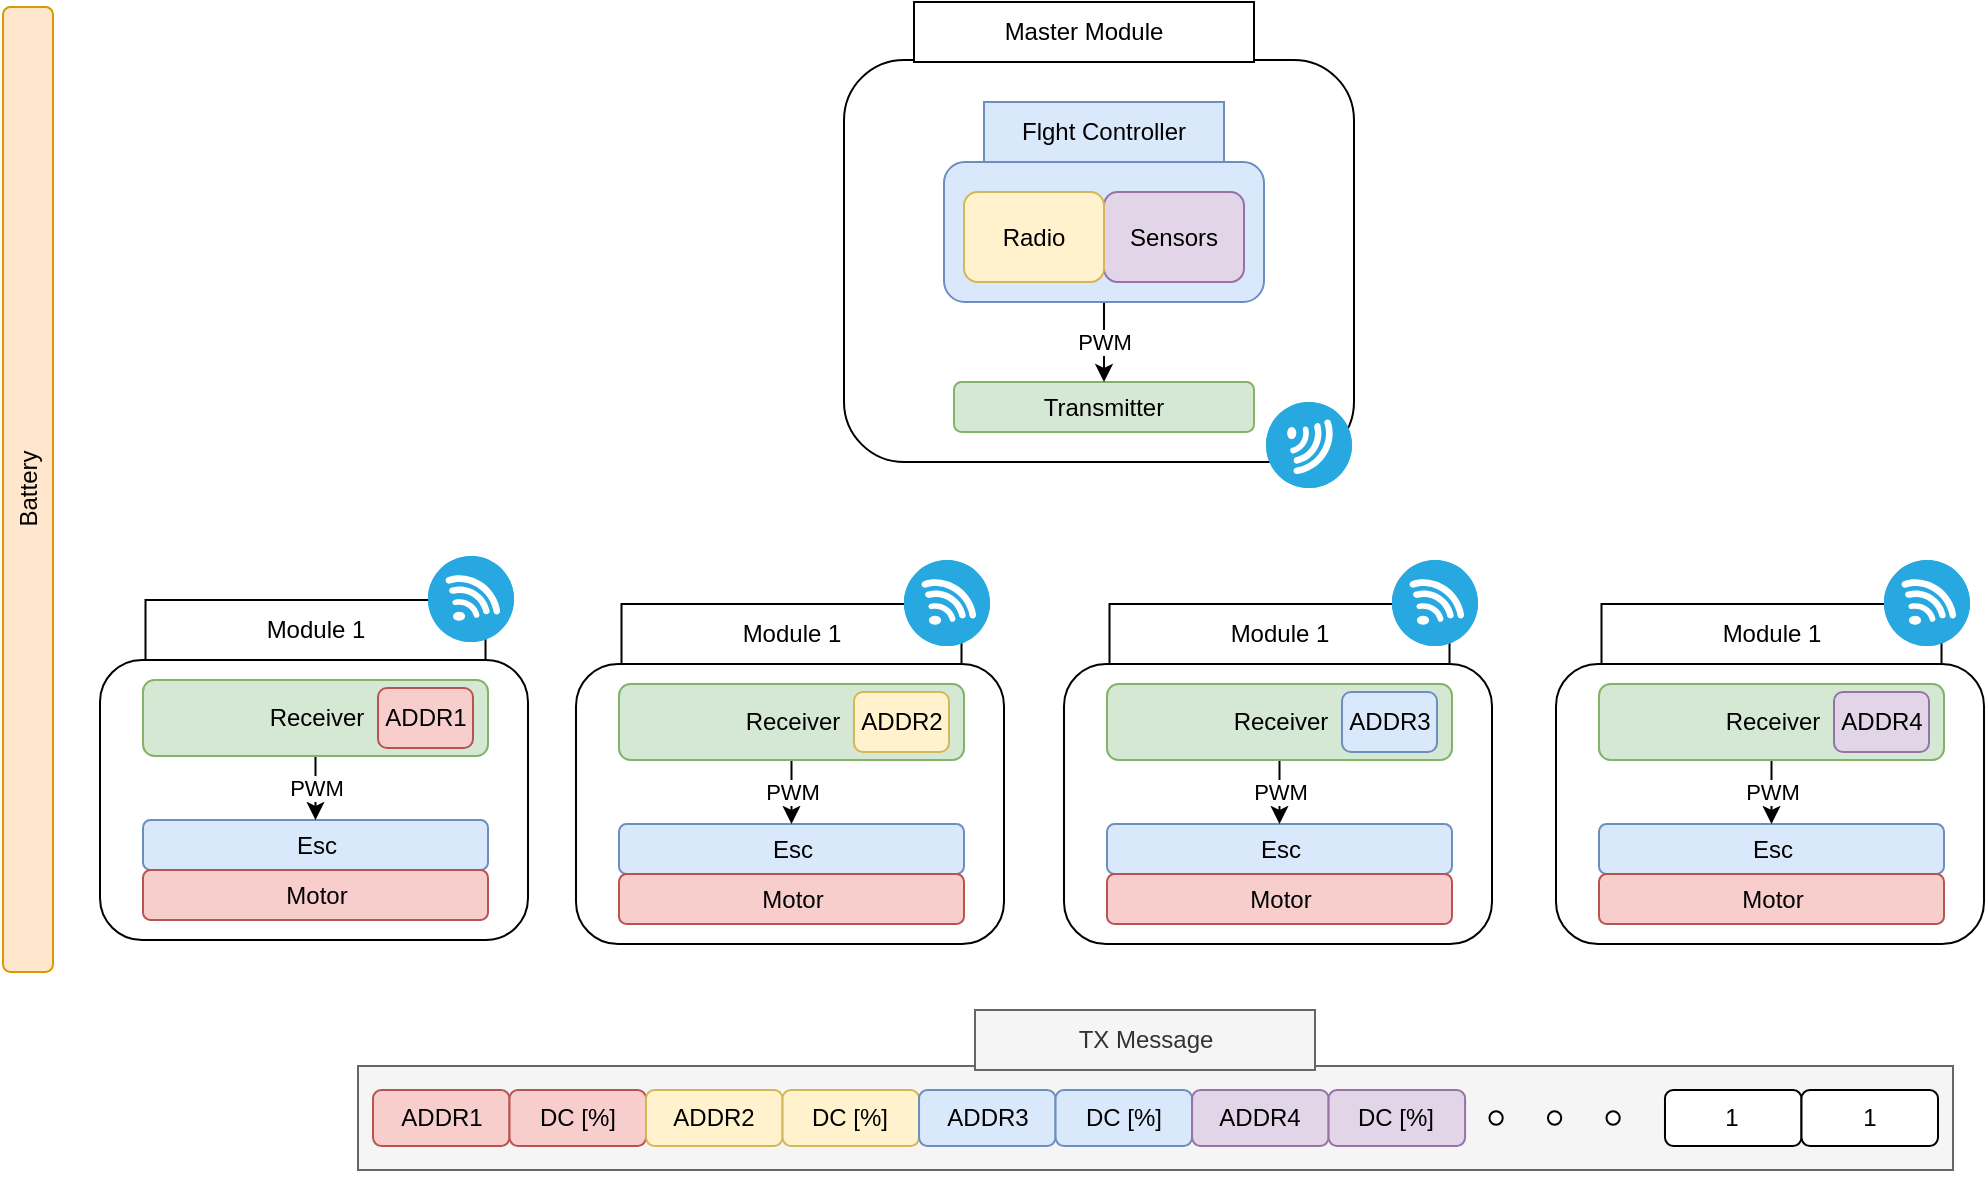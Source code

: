 <mxfile version="20.8.23" type="github"><diagram name="Pagina-1" id="vlm6lB6ihGMq4pOWuhoI"><mxGraphModel dx="1221" dy="668" grid="0" gridSize="10" guides="1" tooltips="1" connect="1" arrows="1" fold="1" page="1" pageScale="1" pageWidth="1169" pageHeight="827" math="0" shadow="0"><root><mxCell id="0"/><mxCell id="1" parent="0"/><mxCell id="P0oKsgv2b1vY-4PQph8e-1" value="" style="rounded=1;whiteSpace=wrap;html=1;" parent="1" vertex="1"><mxGeometry x="468" y="133" width="255" height="201" as="geometry"/></mxCell><mxCell id="P0oKsgv2b1vY-4PQph8e-2" value="Master Module" style="rounded=0;whiteSpace=wrap;html=1;" parent="1" vertex="1"><mxGeometry x="503" y="104" width="170" height="30" as="geometry"/></mxCell><mxCell id="P0oKsgv2b1vY-4PQph8e-3" value="" style="fillColor=#28A8E0;verticalLabelPosition=bottom;sketch=0;html=1;strokeColor=#ffffff;verticalAlign=top;align=center;points=[[0.145,0.145,0],[0.5,0,0],[0.855,0.145,0],[1,0.5,0],[0.855,0.855,0],[0.5,1,0],[0.145,0.855,0],[0,0.5,0]];pointerEvents=1;shape=mxgraph.cisco_safe.compositeIcon;bgIcon=ellipse;resIcon=mxgraph.cisco_safe.capability.wireless_connection;rotation=90;" parent="1" vertex="1"><mxGeometry x="679" y="304" width="43" height="43" as="geometry"/></mxCell><mxCell id="P0oKsgv2b1vY-4PQph8e-4" value="Transmitter" style="rounded=1;whiteSpace=wrap;html=1;fillColor=#d5e8d4;strokeColor=#82b366;" parent="1" vertex="1"><mxGeometry x="523" y="294" width="150" height="25" as="geometry"/></mxCell><mxCell id="P0oKsgv2b1vY-4PQph8e-5" value="PWM" style="edgeStyle=orthogonalEdgeStyle;rounded=0;orthogonalLoop=1;jettySize=auto;html=1;exitX=0.5;exitY=1;exitDx=0;exitDy=0;entryX=0.5;entryY=0;entryDx=0;entryDy=0;" parent="1" source="P0oKsgv2b1vY-4PQph8e-7" target="P0oKsgv2b1vY-4PQph8e-4" edge="1"><mxGeometry relative="1" as="geometry"/></mxCell><mxCell id="P0oKsgv2b1vY-4PQph8e-6" value="" style="group" parent="1" vertex="1" connectable="0"><mxGeometry x="518" y="154" width="160" height="100" as="geometry"/></mxCell><mxCell id="P0oKsgv2b1vY-4PQph8e-7" value="" style="rounded=1;whiteSpace=wrap;html=1;fillColor=#dae8fc;strokeColor=#6c8ebf;" parent="P0oKsgv2b1vY-4PQph8e-6" vertex="1"><mxGeometry y="30" width="160" height="70" as="geometry"/></mxCell><mxCell id="P0oKsgv2b1vY-4PQph8e-8" value="Sensors" style="rounded=1;whiteSpace=wrap;html=1;fillColor=#e1d5e7;strokeColor=#9673a6;" parent="P0oKsgv2b1vY-4PQph8e-6" vertex="1"><mxGeometry x="80" y="45" width="70" height="45" as="geometry"/></mxCell><mxCell id="P0oKsgv2b1vY-4PQph8e-9" value="Radio" style="rounded=1;whiteSpace=wrap;html=1;fillColor=#fff2cc;strokeColor=#d6b656;" parent="P0oKsgv2b1vY-4PQph8e-6" vertex="1"><mxGeometry x="10" y="45" width="70" height="45" as="geometry"/></mxCell><mxCell id="P0oKsgv2b1vY-4PQph8e-10" value="Flght Controller" style="rounded=0;whiteSpace=wrap;html=1;fillColor=#dae8fc;strokeColor=#6c8ebf;" parent="P0oKsgv2b1vY-4PQph8e-6" vertex="1"><mxGeometry x="20" width="120" height="30" as="geometry"/></mxCell><mxCell id="P0oKsgv2b1vY-4PQph8e-11" value="Battery" style="rounded=1;whiteSpace=wrap;html=1;fillColor=#ffe6cc;strokeColor=#d79b00;rotation=-90;" parent="1" vertex="1"><mxGeometry x="-181.25" y="335.25" width="482.5" height="25" as="geometry"/></mxCell><mxCell id="P0oKsgv2b1vY-4PQph8e-12" value="" style="group" parent="1" vertex="1" connectable="0"><mxGeometry x="232.5" y="648" width="800" height="50" as="geometry"/></mxCell><mxCell id="P0oKsgv2b1vY-4PQph8e-13" value="" style="rounded=0;whiteSpace=wrap;html=1;fillColor=#f5f5f5;fontColor=#333333;strokeColor=#666666;" parent="P0oKsgv2b1vY-4PQph8e-12" vertex="1"><mxGeometry x="-7.5" y="-12" width="797.5" height="52" as="geometry"/></mxCell><mxCell id="P0oKsgv2b1vY-4PQph8e-14" value="ADDR1" style="rounded=1;whiteSpace=wrap;html=1;fillColor=#f8cecc;strokeColor=#b85450;" parent="P0oKsgv2b1vY-4PQph8e-12" vertex="1"><mxGeometry width="68.255" height="28" as="geometry"/></mxCell><mxCell id="P0oKsgv2b1vY-4PQph8e-15" value="DC [%]" style="rounded=1;whiteSpace=wrap;html=1;fillColor=#f8cecc;strokeColor=#b85450;" parent="P0oKsgv2b1vY-4PQph8e-12" vertex="1"><mxGeometry x="68.255" width="68.255" height="28" as="geometry"/></mxCell><mxCell id="P0oKsgv2b1vY-4PQph8e-16" value="ADDR2" style="rounded=1;whiteSpace=wrap;html=1;fillColor=#fff2cc;strokeColor=#d6b656;" parent="P0oKsgv2b1vY-4PQph8e-12" vertex="1"><mxGeometry x="136.511" width="68.255" height="28" as="geometry"/></mxCell><mxCell id="P0oKsgv2b1vY-4PQph8e-17" value="DC [%]" style="rounded=1;whiteSpace=wrap;html=1;fillColor=#fff2cc;strokeColor=#d6b656;" parent="P0oKsgv2b1vY-4PQph8e-12" vertex="1"><mxGeometry x="204.766" width="68.255" height="28" as="geometry"/></mxCell><mxCell id="P0oKsgv2b1vY-4PQph8e-18" value="ADDR3" style="rounded=1;whiteSpace=wrap;html=1;fillColor=#dae8fc;strokeColor=#6c8ebf;" parent="P0oKsgv2b1vY-4PQph8e-12" vertex="1"><mxGeometry x="273.022" width="68.255" height="28" as="geometry"/></mxCell><mxCell id="P0oKsgv2b1vY-4PQph8e-19" value="DC [%]" style="rounded=1;whiteSpace=wrap;html=1;fillColor=#dae8fc;strokeColor=#6c8ebf;" parent="P0oKsgv2b1vY-4PQph8e-12" vertex="1"><mxGeometry x="341.277" width="68.255" height="28" as="geometry"/></mxCell><mxCell id="P0oKsgv2b1vY-4PQph8e-20" value="ADDR4" style="rounded=1;whiteSpace=wrap;html=1;fillColor=#e1d5e7;strokeColor=#9673a6;" parent="P0oKsgv2b1vY-4PQph8e-12" vertex="1"><mxGeometry x="409.533" width="68.255" height="28" as="geometry"/></mxCell><mxCell id="P0oKsgv2b1vY-4PQph8e-21" value="DC [%]" style="rounded=1;whiteSpace=wrap;html=1;fillColor=#e1d5e7;strokeColor=#9673a6;" parent="P0oKsgv2b1vY-4PQph8e-12" vertex="1"><mxGeometry x="477.788" width="68.255" height="28" as="geometry"/></mxCell><mxCell id="P0oKsgv2b1vY-4PQph8e-22" value="1" style="rounded=1;whiteSpace=wrap;html=1;" parent="P0oKsgv2b1vY-4PQph8e-12" vertex="1"><mxGeometry x="645.989" width="68.255" height="28" as="geometry"/></mxCell><mxCell id="P0oKsgv2b1vY-4PQph8e-23" value="1" style="rounded=1;whiteSpace=wrap;html=1;" parent="P0oKsgv2b1vY-4PQph8e-12" vertex="1"><mxGeometry x="714.245" width="68.255" height="28" as="geometry"/></mxCell><mxCell id="P0oKsgv2b1vY-4PQph8e-24" value="" style="ellipse;whiteSpace=wrap;html=1;aspect=fixed;" parent="P0oKsgv2b1vY-4PQph8e-12" vertex="1"><mxGeometry x="558.232" y="10.684" width="6.632" height="6.632" as="geometry"/></mxCell><mxCell id="P0oKsgv2b1vY-4PQph8e-25" value="" style="ellipse;whiteSpace=wrap;html=1;aspect=fixed;" parent="P0oKsgv2b1vY-4PQph8e-12" vertex="1"><mxGeometry x="587.484" y="10.684" width="6.632" height="6.632" as="geometry"/></mxCell><mxCell id="P0oKsgv2b1vY-4PQph8e-26" value="" style="ellipse;whiteSpace=wrap;html=1;aspect=fixed;" parent="P0oKsgv2b1vY-4PQph8e-12" vertex="1"><mxGeometry x="616.737" y="10.684" width="6.632" height="6.632" as="geometry"/></mxCell><mxCell id="P0oKsgv2b1vY-4PQph8e-27" value="TX Message" style="rounded=0;whiteSpace=wrap;html=1;fillColor=#f5f5f5;fontColor=#333333;strokeColor=#666666;" parent="1" vertex="1"><mxGeometry x="533.5" y="608" width="170" height="30" as="geometry"/></mxCell><mxCell id="P0oKsgv2b1vY-4PQph8e-29" value="" style="rounded=1;whiteSpace=wrap;html=1;" parent="1" vertex="1"><mxGeometry x="96" y="433" width="214" height="140" as="geometry"/></mxCell><mxCell id="P0oKsgv2b1vY-4PQph8e-30" value="Module 1" style="rounded=0;whiteSpace=wrap;html=1;" parent="1" vertex="1"><mxGeometry x="118.75" y="403" width="170" height="30" as="geometry"/></mxCell><mxCell id="P0oKsgv2b1vY-4PQph8e-32" value="Esc" style="rounded=1;whiteSpace=wrap;html=1;fillColor=#dae8fc;strokeColor=#6c8ebf;" parent="1" vertex="1"><mxGeometry x="117.5" y="513" width="172.5" height="25" as="geometry"/></mxCell><mxCell id="P0oKsgv2b1vY-4PQph8e-33" value="Motor" style="rounded=1;whiteSpace=wrap;html=1;fillColor=#f8cecc;strokeColor=#b85450;" parent="1" vertex="1"><mxGeometry x="117.5" y="538" width="172.5" height="25" as="geometry"/></mxCell><mxCell id="P0oKsgv2b1vY-4PQph8e-34" value="PWM" style="edgeStyle=orthogonalEdgeStyle;rounded=0;orthogonalLoop=1;jettySize=auto;html=1;exitX=0.5;exitY=1;exitDx=0;exitDy=0;entryX=0.5;entryY=0;entryDx=0;entryDy=0;" parent="1" source="P0oKsgv2b1vY-4PQph8e-35" target="P0oKsgv2b1vY-4PQph8e-32" edge="1"><mxGeometry relative="1" as="geometry"/></mxCell><mxCell id="P0oKsgv2b1vY-4PQph8e-35" value="Receiver" style="rounded=1;whiteSpace=wrap;html=1;fillColor=#d5e8d4;strokeColor=#82b366;align=center;" parent="1" vertex="1"><mxGeometry x="117.5" y="443" width="172.5" height="38" as="geometry"/></mxCell><mxCell id="P0oKsgv2b1vY-4PQph8e-36" value="" style="fillColor=#28A8E0;verticalLabelPosition=bottom;sketch=0;html=1;strokeColor=#ffffff;verticalAlign=top;align=center;points=[[0.145,0.145,0],[0.5,0,0],[0.855,0.145,0],[1,0.5,0],[0.855,0.855,0],[0.5,1,0],[0.145,0.855,0],[0,0.5,0]];pointerEvents=1;shape=mxgraph.cisco_safe.compositeIcon;bgIcon=ellipse;resIcon=mxgraph.cisco_safe.capability.wireless_connection;" parent="1" vertex="1"><mxGeometry x="260" y="381" width="43" height="43" as="geometry"/></mxCell><mxCell id="P0oKsgv2b1vY-4PQph8e-37" value="ADDR1" style="rounded=1;whiteSpace=wrap;html=1;fillColor=#f8cecc;strokeColor=#b85450;" parent="1" vertex="1"><mxGeometry x="235" y="447" width="47.5" height="30" as="geometry"/></mxCell><mxCell id="4sx63ZYHNkQ9I55h2DVH-4" value="" style="rounded=1;whiteSpace=wrap;html=1;" vertex="1" parent="1"><mxGeometry x="334" y="435" width="214" height="140" as="geometry"/></mxCell><mxCell id="4sx63ZYHNkQ9I55h2DVH-5" value="Module 1" style="rounded=0;whiteSpace=wrap;html=1;" vertex="1" parent="1"><mxGeometry x="356.75" y="405" width="170" height="30" as="geometry"/></mxCell><mxCell id="4sx63ZYHNkQ9I55h2DVH-6" value="Esc" style="rounded=1;whiteSpace=wrap;html=1;fillColor=#dae8fc;strokeColor=#6c8ebf;" vertex="1" parent="1"><mxGeometry x="355.5" y="515" width="172.5" height="25" as="geometry"/></mxCell><mxCell id="4sx63ZYHNkQ9I55h2DVH-7" value="Motor" style="rounded=1;whiteSpace=wrap;html=1;fillColor=#f8cecc;strokeColor=#b85450;" vertex="1" parent="1"><mxGeometry x="355.5" y="540" width="172.5" height="25" as="geometry"/></mxCell><mxCell id="4sx63ZYHNkQ9I55h2DVH-8" value="PWM" style="edgeStyle=orthogonalEdgeStyle;rounded=0;orthogonalLoop=1;jettySize=auto;html=1;exitX=0.5;exitY=1;exitDx=0;exitDy=0;entryX=0.5;entryY=0;entryDx=0;entryDy=0;" edge="1" parent="1" source="4sx63ZYHNkQ9I55h2DVH-9" target="4sx63ZYHNkQ9I55h2DVH-6"><mxGeometry relative="1" as="geometry"/></mxCell><mxCell id="4sx63ZYHNkQ9I55h2DVH-9" value="Receiver" style="rounded=1;whiteSpace=wrap;html=1;fillColor=#d5e8d4;strokeColor=#82b366;align=center;" vertex="1" parent="1"><mxGeometry x="355.5" y="445" width="172.5" height="38" as="geometry"/></mxCell><mxCell id="4sx63ZYHNkQ9I55h2DVH-10" value="" style="fillColor=#28A8E0;verticalLabelPosition=bottom;sketch=0;html=1;strokeColor=#ffffff;verticalAlign=top;align=center;points=[[0.145,0.145,0],[0.5,0,0],[0.855,0.145,0],[1,0.5,0],[0.855,0.855,0],[0.5,1,0],[0.145,0.855,0],[0,0.5,0]];pointerEvents=1;shape=mxgraph.cisco_safe.compositeIcon;bgIcon=ellipse;resIcon=mxgraph.cisco_safe.capability.wireless_connection;" vertex="1" parent="1"><mxGeometry x="498" y="383" width="43" height="43" as="geometry"/></mxCell><mxCell id="4sx63ZYHNkQ9I55h2DVH-11" value="ADDR2" style="rounded=1;whiteSpace=wrap;html=1;fillColor=#fff2cc;strokeColor=#d6b656;" vertex="1" parent="1"><mxGeometry x="473" y="449" width="47.5" height="30" as="geometry"/></mxCell><mxCell id="4sx63ZYHNkQ9I55h2DVH-12" value="" style="rounded=1;whiteSpace=wrap;html=1;" vertex="1" parent="1"><mxGeometry x="578" y="435" width="214" height="140" as="geometry"/></mxCell><mxCell id="4sx63ZYHNkQ9I55h2DVH-13" value="Module 1" style="rounded=0;whiteSpace=wrap;html=1;" vertex="1" parent="1"><mxGeometry x="600.75" y="405" width="170" height="30" as="geometry"/></mxCell><mxCell id="4sx63ZYHNkQ9I55h2DVH-14" value="Esc" style="rounded=1;whiteSpace=wrap;html=1;fillColor=#dae8fc;strokeColor=#6c8ebf;" vertex="1" parent="1"><mxGeometry x="599.5" y="515" width="172.5" height="25" as="geometry"/></mxCell><mxCell id="4sx63ZYHNkQ9I55h2DVH-15" value="Motor" style="rounded=1;whiteSpace=wrap;html=1;fillColor=#f8cecc;strokeColor=#b85450;" vertex="1" parent="1"><mxGeometry x="599.5" y="540" width="172.5" height="25" as="geometry"/></mxCell><mxCell id="4sx63ZYHNkQ9I55h2DVH-16" value="PWM" style="edgeStyle=orthogonalEdgeStyle;rounded=0;orthogonalLoop=1;jettySize=auto;html=1;exitX=0.5;exitY=1;exitDx=0;exitDy=0;entryX=0.5;entryY=0;entryDx=0;entryDy=0;" edge="1" parent="1" source="4sx63ZYHNkQ9I55h2DVH-17" target="4sx63ZYHNkQ9I55h2DVH-14"><mxGeometry relative="1" as="geometry"/></mxCell><mxCell id="4sx63ZYHNkQ9I55h2DVH-17" value="Receiver" style="rounded=1;whiteSpace=wrap;html=1;fillColor=#d5e8d4;strokeColor=#82b366;align=center;" vertex="1" parent="1"><mxGeometry x="599.5" y="445" width="172.5" height="38" as="geometry"/></mxCell><mxCell id="4sx63ZYHNkQ9I55h2DVH-18" value="" style="fillColor=#28A8E0;verticalLabelPosition=bottom;sketch=0;html=1;strokeColor=#ffffff;verticalAlign=top;align=center;points=[[0.145,0.145,0],[0.5,0,0],[0.855,0.145,0],[1,0.5,0],[0.855,0.855,0],[0.5,1,0],[0.145,0.855,0],[0,0.5,0]];pointerEvents=1;shape=mxgraph.cisco_safe.compositeIcon;bgIcon=ellipse;resIcon=mxgraph.cisco_safe.capability.wireless_connection;" vertex="1" parent="1"><mxGeometry x="742" y="383" width="43" height="43" as="geometry"/></mxCell><mxCell id="4sx63ZYHNkQ9I55h2DVH-19" value="ADDR3" style="rounded=1;whiteSpace=wrap;html=1;fillColor=#dae8fc;strokeColor=#6c8ebf;" vertex="1" parent="1"><mxGeometry x="717" y="449" width="47.5" height="30" as="geometry"/></mxCell><mxCell id="4sx63ZYHNkQ9I55h2DVH-20" value="" style="rounded=1;whiteSpace=wrap;html=1;" vertex="1" parent="1"><mxGeometry x="824" y="435" width="214" height="140" as="geometry"/></mxCell><mxCell id="4sx63ZYHNkQ9I55h2DVH-21" value="Module 1" style="rounded=0;whiteSpace=wrap;html=1;" vertex="1" parent="1"><mxGeometry x="846.75" y="405" width="170" height="30" as="geometry"/></mxCell><mxCell id="4sx63ZYHNkQ9I55h2DVH-22" value="Esc" style="rounded=1;whiteSpace=wrap;html=1;fillColor=#dae8fc;strokeColor=#6c8ebf;" vertex="1" parent="1"><mxGeometry x="845.5" y="515" width="172.5" height="25" as="geometry"/></mxCell><mxCell id="4sx63ZYHNkQ9I55h2DVH-23" value="Motor" style="rounded=1;whiteSpace=wrap;html=1;fillColor=#f8cecc;strokeColor=#b85450;" vertex="1" parent="1"><mxGeometry x="845.5" y="540" width="172.5" height="25" as="geometry"/></mxCell><mxCell id="4sx63ZYHNkQ9I55h2DVH-24" value="PWM" style="edgeStyle=orthogonalEdgeStyle;rounded=0;orthogonalLoop=1;jettySize=auto;html=1;exitX=0.5;exitY=1;exitDx=0;exitDy=0;entryX=0.5;entryY=0;entryDx=0;entryDy=0;" edge="1" parent="1" source="4sx63ZYHNkQ9I55h2DVH-25" target="4sx63ZYHNkQ9I55h2DVH-22"><mxGeometry relative="1" as="geometry"/></mxCell><mxCell id="4sx63ZYHNkQ9I55h2DVH-25" value="Receiver" style="rounded=1;whiteSpace=wrap;html=1;fillColor=#d5e8d4;strokeColor=#82b366;align=center;" vertex="1" parent="1"><mxGeometry x="845.5" y="445" width="172.5" height="38" as="geometry"/></mxCell><mxCell id="4sx63ZYHNkQ9I55h2DVH-26" value="" style="fillColor=#28A8E0;verticalLabelPosition=bottom;sketch=0;html=1;strokeColor=#ffffff;verticalAlign=top;align=center;points=[[0.145,0.145,0],[0.5,0,0],[0.855,0.145,0],[1,0.5,0],[0.855,0.855,0],[0.5,1,0],[0.145,0.855,0],[0,0.5,0]];pointerEvents=1;shape=mxgraph.cisco_safe.compositeIcon;bgIcon=ellipse;resIcon=mxgraph.cisco_safe.capability.wireless_connection;" vertex="1" parent="1"><mxGeometry x="988" y="383" width="43" height="43" as="geometry"/></mxCell><mxCell id="4sx63ZYHNkQ9I55h2DVH-27" value="ADDR4" style="rounded=1;whiteSpace=wrap;html=1;fillColor=#e1d5e7;strokeColor=#9673a6;" vertex="1" parent="1"><mxGeometry x="963" y="449" width="47.5" height="30" as="geometry"/></mxCell></root></mxGraphModel></diagram></mxfile>